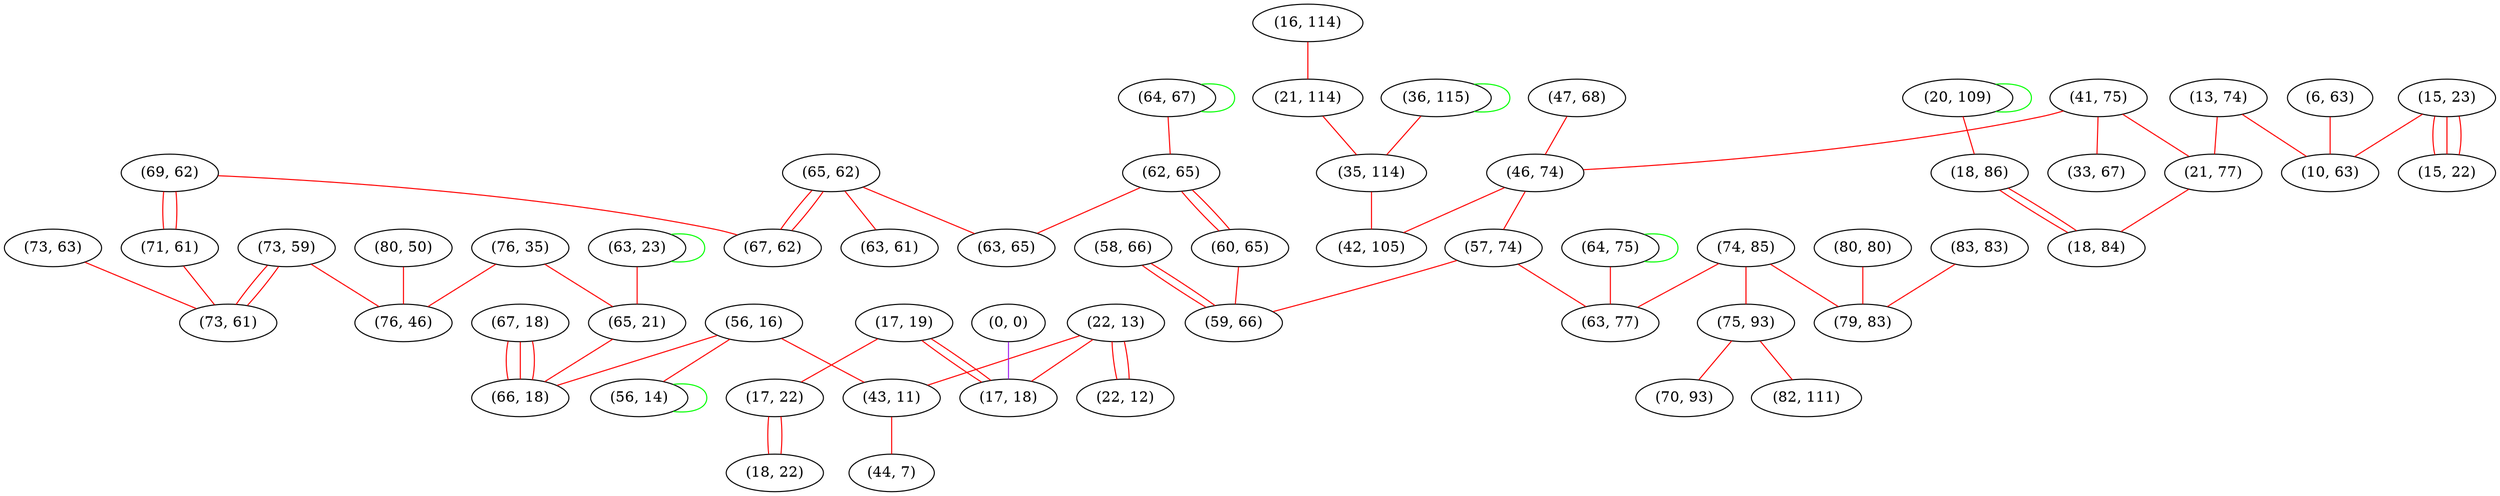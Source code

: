 graph "" {
"(69, 62)";
"(17, 19)";
"(80, 80)";
"(83, 83)";
"(22, 13)";
"(56, 16)";
"(74, 85)";
"(41, 75)";
"(47, 68)";
"(79, 83)";
"(64, 67)";
"(75, 93)";
"(13, 74)";
"(76, 35)";
"(20, 109)";
"(62, 65)";
"(46, 74)";
"(15, 23)";
"(36, 115)";
"(65, 62)";
"(67, 18)";
"(0, 0)";
"(16, 114)";
"(64, 75)";
"(63, 23)";
"(73, 63)";
"(73, 59)";
"(71, 61)";
"(21, 114)";
"(57, 74)";
"(65, 21)";
"(15, 22)";
"(18, 86)";
"(66, 18)";
"(6, 63)";
"(63, 61)";
"(56, 14)";
"(17, 22)";
"(18, 22)";
"(21, 77)";
"(80, 50)";
"(76, 46)";
"(10, 63)";
"(33, 67)";
"(43, 11)";
"(70, 93)";
"(82, 111)";
"(17, 18)";
"(44, 7)";
"(67, 62)";
"(58, 66)";
"(73, 61)";
"(35, 114)";
"(63, 77)";
"(60, 65)";
"(22, 12)";
"(59, 66)";
"(18, 84)";
"(42, 105)";
"(63, 65)";
"(69, 62)" -- "(71, 61)"  [color=red, key=0, weight=1];
"(69, 62)" -- "(71, 61)"  [color=red, key=1, weight=1];
"(69, 62)" -- "(67, 62)"  [color=red, key=0, weight=1];
"(17, 19)" -- "(17, 18)"  [color=red, key=0, weight=1];
"(17, 19)" -- "(17, 18)"  [color=red, key=1, weight=1];
"(17, 19)" -- "(17, 22)"  [color=red, key=0, weight=1];
"(80, 80)" -- "(79, 83)"  [color=red, key=0, weight=1];
"(83, 83)" -- "(79, 83)"  [color=red, key=0, weight=1];
"(22, 13)" -- "(17, 18)"  [color=red, key=0, weight=1];
"(22, 13)" -- "(22, 12)"  [color=red, key=0, weight=1];
"(22, 13)" -- "(22, 12)"  [color=red, key=1, weight=1];
"(22, 13)" -- "(43, 11)"  [color=red, key=0, weight=1];
"(56, 16)" -- "(56, 14)"  [color=red, key=0, weight=1];
"(56, 16)" -- "(43, 11)"  [color=red, key=0, weight=1];
"(56, 16)" -- "(66, 18)"  [color=red, key=0, weight=1];
"(74, 85)" -- "(79, 83)"  [color=red, key=0, weight=1];
"(74, 85)" -- "(63, 77)"  [color=red, key=0, weight=1];
"(74, 85)" -- "(75, 93)"  [color=red, key=0, weight=1];
"(41, 75)" -- "(46, 74)"  [color=red, key=0, weight=1];
"(41, 75)" -- "(21, 77)"  [color=red, key=0, weight=1];
"(41, 75)" -- "(33, 67)"  [color=red, key=0, weight=1];
"(47, 68)" -- "(46, 74)"  [color=red, key=0, weight=1];
"(64, 67)" -- "(62, 65)"  [color=red, key=0, weight=1];
"(64, 67)" -- "(64, 67)"  [color=green, key=0, weight=2];
"(75, 93)" -- "(82, 111)"  [color=red, key=0, weight=1];
"(75, 93)" -- "(70, 93)"  [color=red, key=0, weight=1];
"(13, 74)" -- "(10, 63)"  [color=red, key=0, weight=1];
"(13, 74)" -- "(21, 77)"  [color=red, key=0, weight=1];
"(76, 35)" -- "(65, 21)"  [color=red, key=0, weight=1];
"(76, 35)" -- "(76, 46)"  [color=red, key=0, weight=1];
"(20, 109)" -- "(20, 109)"  [color=green, key=0, weight=2];
"(20, 109)" -- "(18, 86)"  [color=red, key=0, weight=1];
"(62, 65)" -- "(60, 65)"  [color=red, key=0, weight=1];
"(62, 65)" -- "(60, 65)"  [color=red, key=1, weight=1];
"(62, 65)" -- "(63, 65)"  [color=red, key=0, weight=1];
"(46, 74)" -- "(57, 74)"  [color=red, key=0, weight=1];
"(46, 74)" -- "(42, 105)"  [color=red, key=0, weight=1];
"(15, 23)" -- "(10, 63)"  [color=red, key=0, weight=1];
"(15, 23)" -- "(15, 22)"  [color=red, key=0, weight=1];
"(15, 23)" -- "(15, 22)"  [color=red, key=1, weight=1];
"(15, 23)" -- "(15, 22)"  [color=red, key=2, weight=1];
"(36, 115)" -- "(35, 114)"  [color=red, key=0, weight=1];
"(36, 115)" -- "(36, 115)"  [color=green, key=0, weight=2];
"(65, 62)" -- "(63, 61)"  [color=red, key=0, weight=1];
"(65, 62)" -- "(67, 62)"  [color=red, key=0, weight=1];
"(65, 62)" -- "(67, 62)"  [color=red, key=1, weight=1];
"(65, 62)" -- "(63, 65)"  [color=red, key=0, weight=1];
"(67, 18)" -- "(66, 18)"  [color=red, key=0, weight=1];
"(67, 18)" -- "(66, 18)"  [color=red, key=1, weight=1];
"(67, 18)" -- "(66, 18)"  [color=red, key=2, weight=1];
"(0, 0)" -- "(17, 18)"  [color=purple, key=0, weight=4];
"(16, 114)" -- "(21, 114)"  [color=red, key=0, weight=1];
"(64, 75)" -- "(64, 75)"  [color=green, key=0, weight=2];
"(64, 75)" -- "(63, 77)"  [color=red, key=0, weight=1];
"(63, 23)" -- "(65, 21)"  [color=red, key=0, weight=1];
"(63, 23)" -- "(63, 23)"  [color=green, key=0, weight=2];
"(73, 63)" -- "(73, 61)"  [color=red, key=0, weight=1];
"(73, 59)" -- "(73, 61)"  [color=red, key=0, weight=1];
"(73, 59)" -- "(73, 61)"  [color=red, key=1, weight=1];
"(73, 59)" -- "(76, 46)"  [color=red, key=0, weight=1];
"(71, 61)" -- "(73, 61)"  [color=red, key=0, weight=1];
"(21, 114)" -- "(35, 114)"  [color=red, key=0, weight=1];
"(57, 74)" -- "(59, 66)"  [color=red, key=0, weight=1];
"(57, 74)" -- "(63, 77)"  [color=red, key=0, weight=1];
"(65, 21)" -- "(66, 18)"  [color=red, key=0, weight=1];
"(18, 86)" -- "(18, 84)"  [color=red, key=0, weight=1];
"(18, 86)" -- "(18, 84)"  [color=red, key=1, weight=1];
"(6, 63)" -- "(10, 63)"  [color=red, key=0, weight=1];
"(56, 14)" -- "(56, 14)"  [color=green, key=0, weight=2];
"(17, 22)" -- "(18, 22)"  [color=red, key=0, weight=1];
"(17, 22)" -- "(18, 22)"  [color=red, key=1, weight=1];
"(21, 77)" -- "(18, 84)"  [color=red, key=0, weight=1];
"(80, 50)" -- "(76, 46)"  [color=red, key=0, weight=1];
"(43, 11)" -- "(44, 7)"  [color=red, key=0, weight=1];
"(58, 66)" -- "(59, 66)"  [color=red, key=0, weight=1];
"(58, 66)" -- "(59, 66)"  [color=red, key=1, weight=1];
"(35, 114)" -- "(42, 105)"  [color=red, key=0, weight=1];
"(60, 65)" -- "(59, 66)"  [color=red, key=0, weight=1];
}
